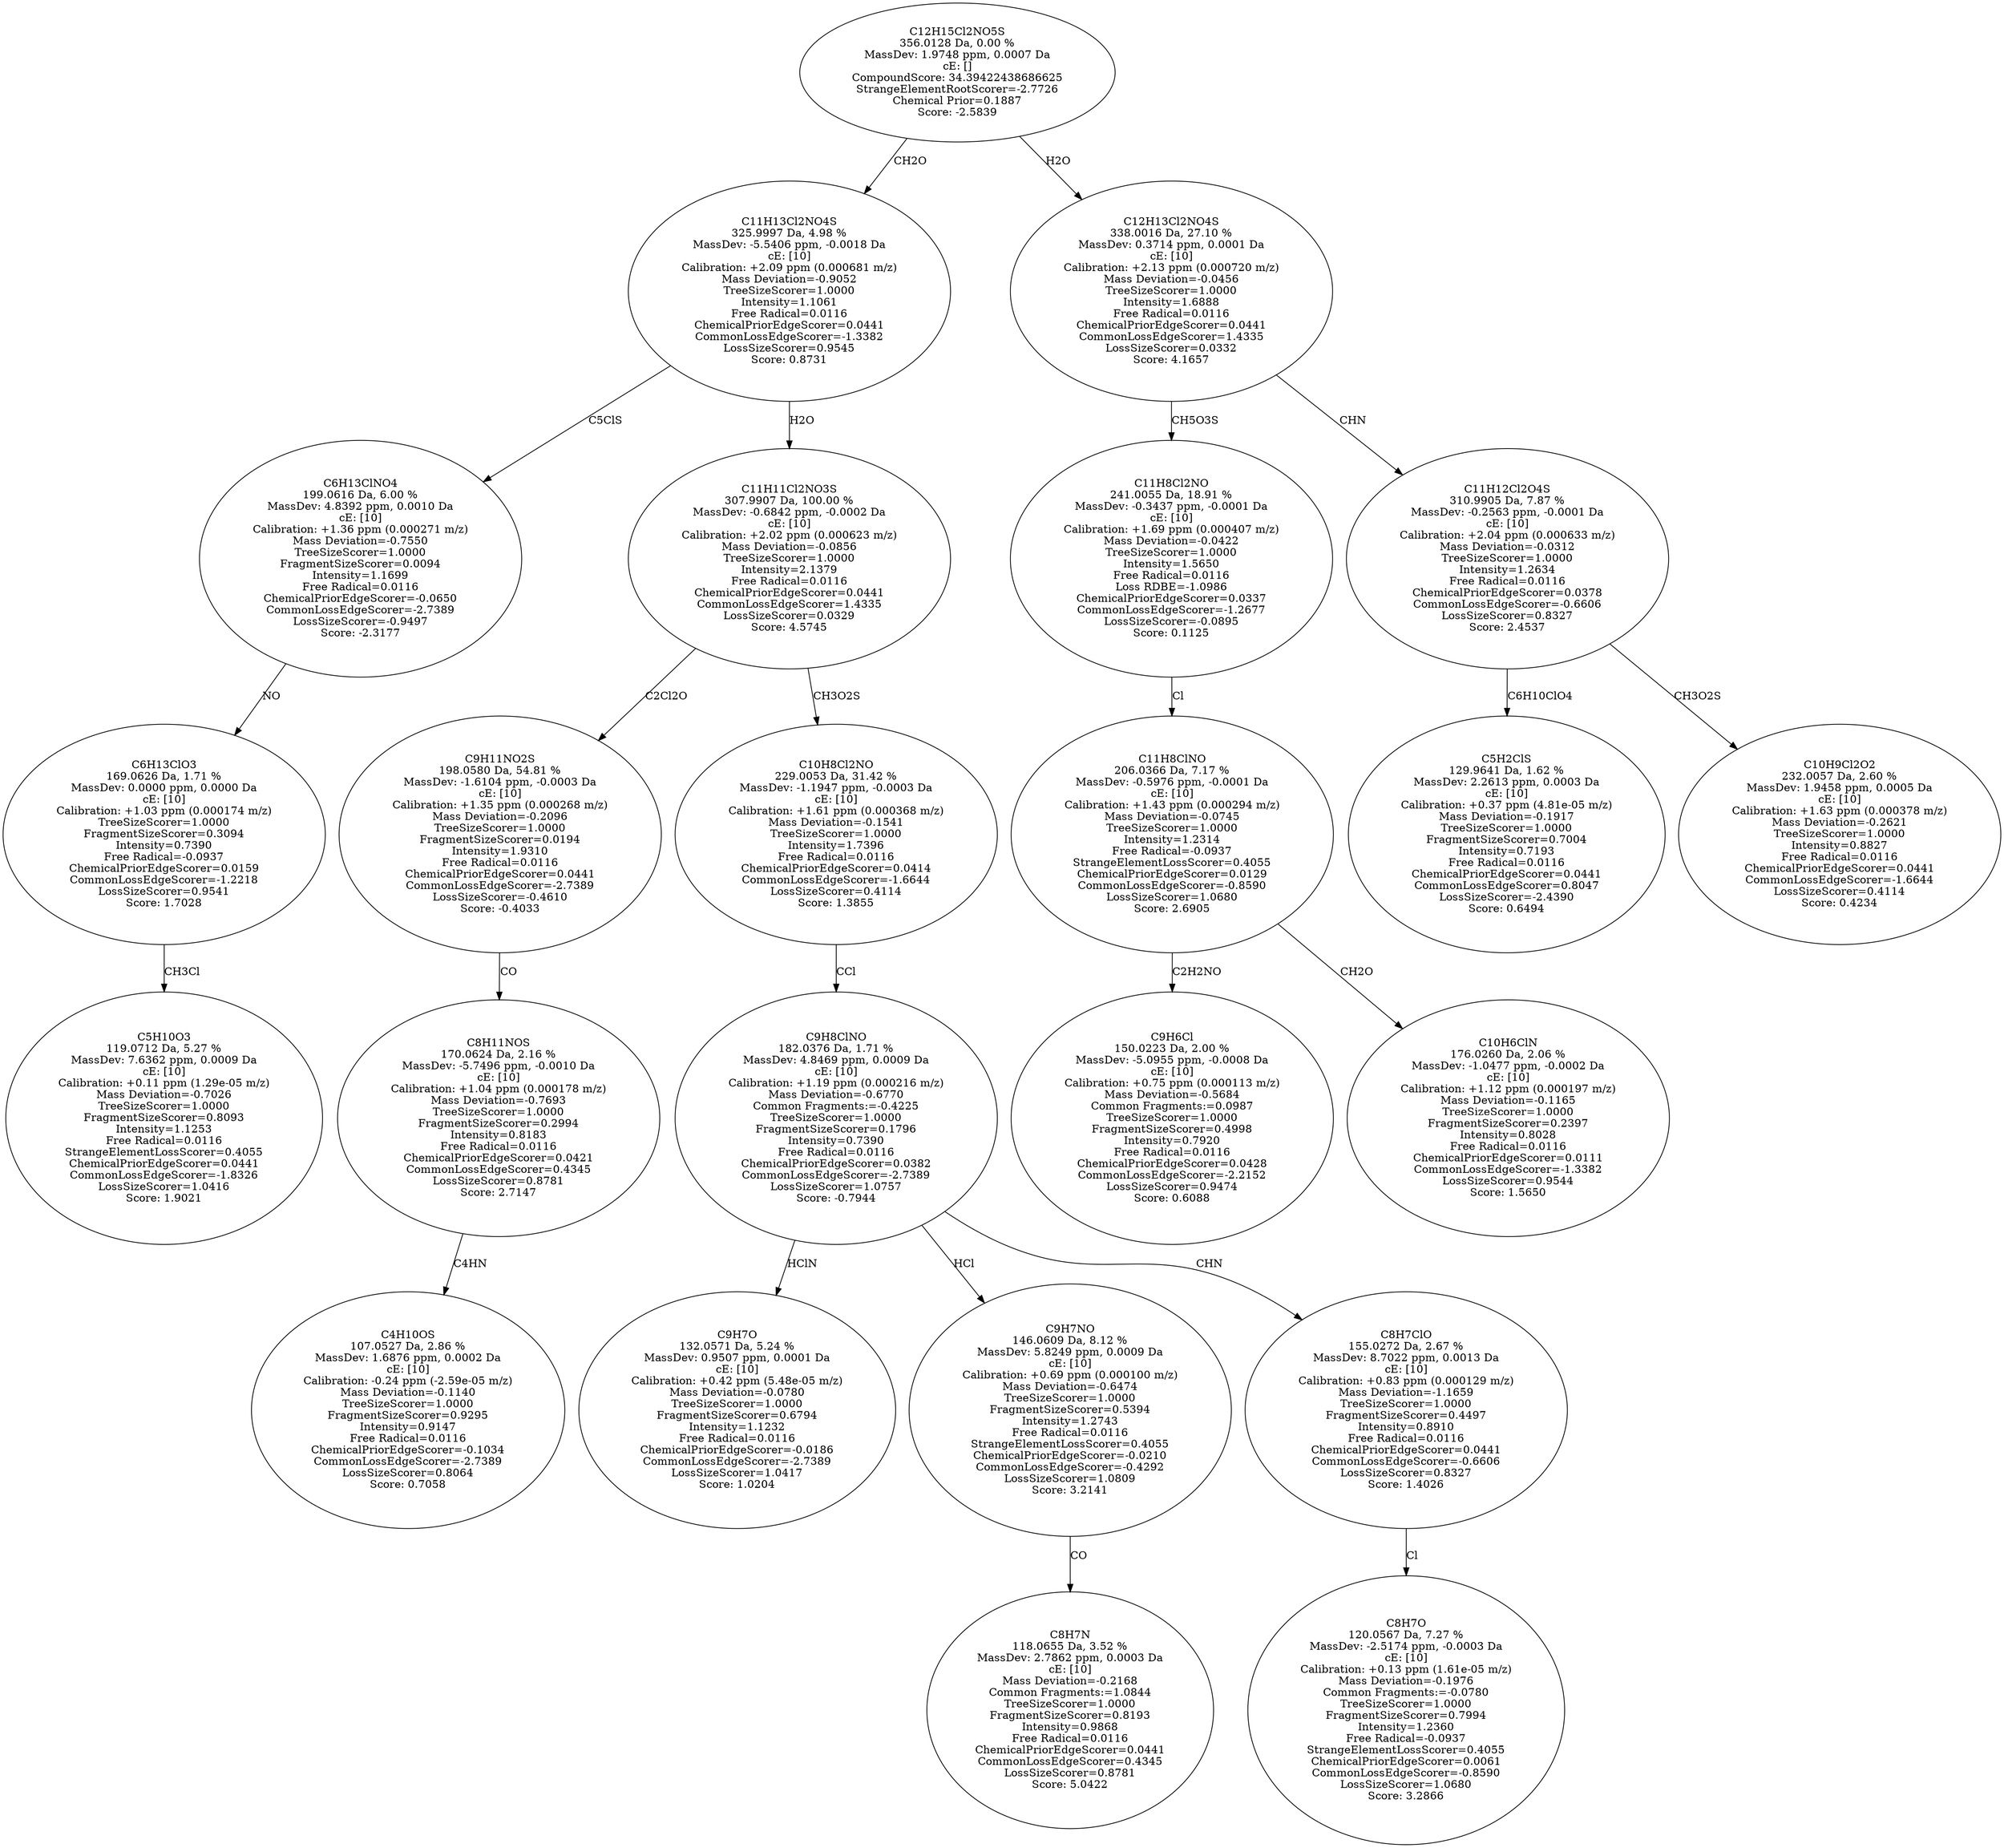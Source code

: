 strict digraph {
v1 [label="C5H10O3\n119.0712 Da, 5.27 %\nMassDev: 7.6362 ppm, 0.0009 Da\ncE: [10]\nCalibration: +0.11 ppm (1.29e-05 m/z)\nMass Deviation=-0.7026\nTreeSizeScorer=1.0000\nFragmentSizeScorer=0.8093\nIntensity=1.1253\nFree Radical=0.0116\nStrangeElementLossScorer=0.4055\nChemicalPriorEdgeScorer=0.0441\nCommonLossEdgeScorer=-1.8326\nLossSizeScorer=1.0416\nScore: 1.9021"];
v2 [label="C6H13ClO3\n169.0626 Da, 1.71 %\nMassDev: 0.0000 ppm, 0.0000 Da\ncE: [10]\nCalibration: +1.03 ppm (0.000174 m/z)\nTreeSizeScorer=1.0000\nFragmentSizeScorer=0.3094\nIntensity=0.7390\nFree Radical=-0.0937\nChemicalPriorEdgeScorer=0.0159\nCommonLossEdgeScorer=-1.2218\nLossSizeScorer=0.9541\nScore: 1.7028"];
v3 [label="C6H13ClNO4\n199.0616 Da, 6.00 %\nMassDev: 4.8392 ppm, 0.0010 Da\ncE: [10]\nCalibration: +1.36 ppm (0.000271 m/z)\nMass Deviation=-0.7550\nTreeSizeScorer=1.0000\nFragmentSizeScorer=0.0094\nIntensity=1.1699\nFree Radical=0.0116\nChemicalPriorEdgeScorer=-0.0650\nCommonLossEdgeScorer=-2.7389\nLossSizeScorer=-0.9497\nScore: -2.3177"];
v4 [label="C4H10OS\n107.0527 Da, 2.86 %\nMassDev: 1.6876 ppm, 0.0002 Da\ncE: [10]\nCalibration: -0.24 ppm (-2.59e-05 m/z)\nMass Deviation=-0.1140\nTreeSizeScorer=1.0000\nFragmentSizeScorer=0.9295\nIntensity=0.9147\nFree Radical=0.0116\nChemicalPriorEdgeScorer=-0.1034\nCommonLossEdgeScorer=-2.7389\nLossSizeScorer=0.8064\nScore: 0.7058"];
v5 [label="C8H11NOS\n170.0624 Da, 2.16 %\nMassDev: -5.7496 ppm, -0.0010 Da\ncE: [10]\nCalibration: +1.04 ppm (0.000178 m/z)\nMass Deviation=-0.7693\nTreeSizeScorer=1.0000\nFragmentSizeScorer=0.2994\nIntensity=0.8183\nFree Radical=0.0116\nChemicalPriorEdgeScorer=0.0421\nCommonLossEdgeScorer=0.4345\nLossSizeScorer=0.8781\nScore: 2.7147"];
v6 [label="C9H11NO2S\n198.0580 Da, 54.81 %\nMassDev: -1.6104 ppm, -0.0003 Da\ncE: [10]\nCalibration: +1.35 ppm (0.000268 m/z)\nMass Deviation=-0.2096\nTreeSizeScorer=1.0000\nFragmentSizeScorer=0.0194\nIntensity=1.9310\nFree Radical=0.0116\nChemicalPriorEdgeScorer=0.0441\nCommonLossEdgeScorer=-2.7389\nLossSizeScorer=-0.4610\nScore: -0.4033"];
v7 [label="C9H7O\n132.0571 Da, 5.24 %\nMassDev: 0.9507 ppm, 0.0001 Da\ncE: [10]\nCalibration: +0.42 ppm (5.48e-05 m/z)\nMass Deviation=-0.0780\nTreeSizeScorer=1.0000\nFragmentSizeScorer=0.6794\nIntensity=1.1232\nFree Radical=0.0116\nChemicalPriorEdgeScorer=-0.0186\nCommonLossEdgeScorer=-2.7389\nLossSizeScorer=1.0417\nScore: 1.0204"];
v8 [label="C8H7N\n118.0655 Da, 3.52 %\nMassDev: 2.7862 ppm, 0.0003 Da\ncE: [10]\nMass Deviation=-0.2168\nCommon Fragments:=1.0844\nTreeSizeScorer=1.0000\nFragmentSizeScorer=0.8193\nIntensity=0.9868\nFree Radical=0.0116\nChemicalPriorEdgeScorer=0.0441\nCommonLossEdgeScorer=0.4345\nLossSizeScorer=0.8781\nScore: 5.0422"];
v9 [label="C9H7NO\n146.0609 Da, 8.12 %\nMassDev: 5.8249 ppm, 0.0009 Da\ncE: [10]\nCalibration: +0.69 ppm (0.000100 m/z)\nMass Deviation=-0.6474\nTreeSizeScorer=1.0000\nFragmentSizeScorer=0.5394\nIntensity=1.2743\nFree Radical=0.0116\nStrangeElementLossScorer=0.4055\nChemicalPriorEdgeScorer=-0.0210\nCommonLossEdgeScorer=-0.4292\nLossSizeScorer=1.0809\nScore: 3.2141"];
v10 [label="C8H7O\n120.0567 Da, 7.27 %\nMassDev: -2.5174 ppm, -0.0003 Da\ncE: [10]\nCalibration: +0.13 ppm (1.61e-05 m/z)\nMass Deviation=-0.1976\nCommon Fragments:=-0.0780\nTreeSizeScorer=1.0000\nFragmentSizeScorer=0.7994\nIntensity=1.2360\nFree Radical=-0.0937\nStrangeElementLossScorer=0.4055\nChemicalPriorEdgeScorer=0.0061\nCommonLossEdgeScorer=-0.8590\nLossSizeScorer=1.0680\nScore: 3.2866"];
v11 [label="C8H7ClO\n155.0272 Da, 2.67 %\nMassDev: 8.7022 ppm, 0.0013 Da\ncE: [10]\nCalibration: +0.83 ppm (0.000129 m/z)\nMass Deviation=-1.1659\nTreeSizeScorer=1.0000\nFragmentSizeScorer=0.4497\nIntensity=0.8910\nFree Radical=0.0116\nChemicalPriorEdgeScorer=0.0441\nCommonLossEdgeScorer=-0.6606\nLossSizeScorer=0.8327\nScore: 1.4026"];
v12 [label="C9H8ClNO\n182.0376 Da, 1.71 %\nMassDev: 4.8469 ppm, 0.0009 Da\ncE: [10]\nCalibration: +1.19 ppm (0.000216 m/z)\nMass Deviation=-0.6770\nCommon Fragments:=-0.4225\nTreeSizeScorer=1.0000\nFragmentSizeScorer=0.1796\nIntensity=0.7390\nFree Radical=0.0116\nChemicalPriorEdgeScorer=0.0382\nCommonLossEdgeScorer=-2.7389\nLossSizeScorer=1.0757\nScore: -0.7944"];
v13 [label="C10H8Cl2NO\n229.0053 Da, 31.42 %\nMassDev: -1.1947 ppm, -0.0003 Da\ncE: [10]\nCalibration: +1.61 ppm (0.000368 m/z)\nMass Deviation=-0.1541\nTreeSizeScorer=1.0000\nIntensity=1.7396\nFree Radical=0.0116\nChemicalPriorEdgeScorer=0.0414\nCommonLossEdgeScorer=-1.6644\nLossSizeScorer=0.4114\nScore: 1.3855"];
v14 [label="C11H11Cl2NO3S\n307.9907 Da, 100.00 %\nMassDev: -0.6842 ppm, -0.0002 Da\ncE: [10]\nCalibration: +2.02 ppm (0.000623 m/z)\nMass Deviation=-0.0856\nTreeSizeScorer=1.0000\nIntensity=2.1379\nFree Radical=0.0116\nChemicalPriorEdgeScorer=0.0441\nCommonLossEdgeScorer=1.4335\nLossSizeScorer=0.0329\nScore: 4.5745"];
v15 [label="C11H13Cl2NO4S\n325.9997 Da, 4.98 %\nMassDev: -5.5406 ppm, -0.0018 Da\ncE: [10]\nCalibration: +2.09 ppm (0.000681 m/z)\nMass Deviation=-0.9052\nTreeSizeScorer=1.0000\nIntensity=1.1061\nFree Radical=0.0116\nChemicalPriorEdgeScorer=0.0441\nCommonLossEdgeScorer=-1.3382\nLossSizeScorer=0.9545\nScore: 0.8731"];
v16 [label="C9H6Cl\n150.0223 Da, 2.00 %\nMassDev: -5.0955 ppm, -0.0008 Da\ncE: [10]\nCalibration: +0.75 ppm (0.000113 m/z)\nMass Deviation=-0.5684\nCommon Fragments:=0.0987\nTreeSizeScorer=1.0000\nFragmentSizeScorer=0.4998\nIntensity=0.7920\nFree Radical=0.0116\nChemicalPriorEdgeScorer=0.0428\nCommonLossEdgeScorer=-2.2152\nLossSizeScorer=0.9474\nScore: 0.6088"];
v17 [label="C10H6ClN\n176.0260 Da, 2.06 %\nMassDev: -1.0477 ppm, -0.0002 Da\ncE: [10]\nCalibration: +1.12 ppm (0.000197 m/z)\nMass Deviation=-0.1165\nTreeSizeScorer=1.0000\nFragmentSizeScorer=0.2397\nIntensity=0.8028\nFree Radical=0.0116\nChemicalPriorEdgeScorer=0.0111\nCommonLossEdgeScorer=-1.3382\nLossSizeScorer=0.9544\nScore: 1.5650"];
v18 [label="C11H8ClNO\n206.0366 Da, 7.17 %\nMassDev: -0.5976 ppm, -0.0001 Da\ncE: [10]\nCalibration: +1.43 ppm (0.000294 m/z)\nMass Deviation=-0.0745\nTreeSizeScorer=1.0000\nIntensity=1.2314\nFree Radical=-0.0937\nStrangeElementLossScorer=0.4055\nChemicalPriorEdgeScorer=0.0129\nCommonLossEdgeScorer=-0.8590\nLossSizeScorer=1.0680\nScore: 2.6905"];
v19 [label="C11H8Cl2NO\n241.0055 Da, 18.91 %\nMassDev: -0.3437 ppm, -0.0001 Da\ncE: [10]\nCalibration: +1.69 ppm (0.000407 m/z)\nMass Deviation=-0.0422\nTreeSizeScorer=1.0000\nIntensity=1.5650\nFree Radical=0.0116\nLoss RDBE=-1.0986\nChemicalPriorEdgeScorer=0.0337\nCommonLossEdgeScorer=-1.2677\nLossSizeScorer=-0.0895\nScore: 0.1125"];
v20 [label="C5H2ClS\n129.9641 Da, 1.62 %\nMassDev: 2.2613 ppm, 0.0003 Da\ncE: [10]\nCalibration: +0.37 ppm (4.81e-05 m/z)\nMass Deviation=-0.1917\nTreeSizeScorer=1.0000\nFragmentSizeScorer=0.7004\nIntensity=0.7193\nFree Radical=0.0116\nChemicalPriorEdgeScorer=0.0441\nCommonLossEdgeScorer=0.8047\nLossSizeScorer=-2.4390\nScore: 0.6494"];
v21 [label="C10H9Cl2O2\n232.0057 Da, 2.60 %\nMassDev: 1.9458 ppm, 0.0005 Da\ncE: [10]\nCalibration: +1.63 ppm (0.000378 m/z)\nMass Deviation=-0.2621\nTreeSizeScorer=1.0000\nIntensity=0.8827\nFree Radical=0.0116\nChemicalPriorEdgeScorer=0.0441\nCommonLossEdgeScorer=-1.6644\nLossSizeScorer=0.4114\nScore: 0.4234"];
v22 [label="C11H12Cl2O4S\n310.9905 Da, 7.87 %\nMassDev: -0.2563 ppm, -0.0001 Da\ncE: [10]\nCalibration: +2.04 ppm (0.000633 m/z)\nMass Deviation=-0.0312\nTreeSizeScorer=1.0000\nIntensity=1.2634\nFree Radical=0.0116\nChemicalPriorEdgeScorer=0.0378\nCommonLossEdgeScorer=-0.6606\nLossSizeScorer=0.8327\nScore: 2.4537"];
v23 [label="C12H13Cl2NO4S\n338.0016 Da, 27.10 %\nMassDev: 0.3714 ppm, 0.0001 Da\ncE: [10]\nCalibration: +2.13 ppm (0.000720 m/z)\nMass Deviation=-0.0456\nTreeSizeScorer=1.0000\nIntensity=1.6888\nFree Radical=0.0116\nChemicalPriorEdgeScorer=0.0441\nCommonLossEdgeScorer=1.4335\nLossSizeScorer=0.0332\nScore: 4.1657"];
v24 [label="C12H15Cl2NO5S\n356.0128 Da, 0.00 %\nMassDev: 1.9748 ppm, 0.0007 Da\ncE: []\nCompoundScore: 34.39422438686625\nStrangeElementRootScorer=-2.7726\nChemical Prior=0.1887\nScore: -2.5839"];
v2 -> v1 [label="CH3Cl"];
v3 -> v2 [label="NO"];
v15 -> v3 [label="C5ClS"];
v5 -> v4 [label="C4HN"];
v6 -> v5 [label="CO"];
v14 -> v6 [label="C2Cl2O"];
v12 -> v7 [label="HClN"];
v9 -> v8 [label="CO"];
v12 -> v9 [label="HCl"];
v11 -> v10 [label="Cl"];
v12 -> v11 [label="CHN"];
v13 -> v12 [label="CCl"];
v14 -> v13 [label="CH3O2S"];
v15 -> v14 [label="H2O"];
v24 -> v15 [label="CH2O"];
v18 -> v16 [label="C2H2NO"];
v18 -> v17 [label="CH2O"];
v19 -> v18 [label="Cl"];
v23 -> v19 [label="CH5O3S"];
v22 -> v20 [label="C6H10ClO4"];
v22 -> v21 [label="CH3O2S"];
v23 -> v22 [label="CHN"];
v24 -> v23 [label="H2O"];
}